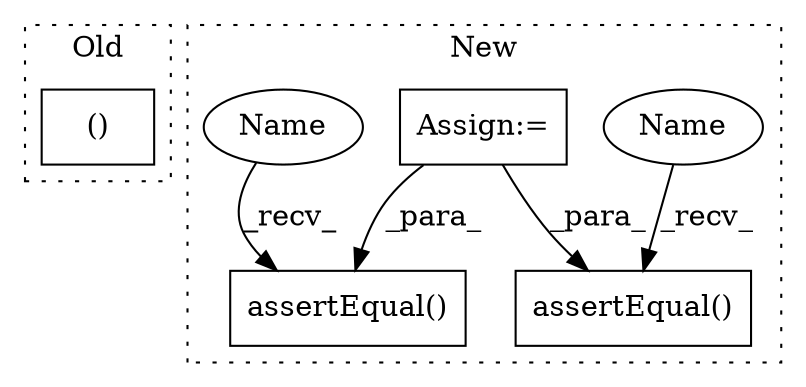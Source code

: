 digraph G {
subgraph cluster0 {
1 [label="()" a="54" s="5039" l="16" shape="box"];
label = "Old";
style="dotted";
}
subgraph cluster1 {
2 [label="assertEqual()" a="75" s="5485,5517" l="17,1" shape="box"];
3 [label="assertEqual()" a="75" s="6228,6260" l="17,1" shape="box"];
4 [label="Assign:=" a="68" s="5445" l="3" shape="box"];
5 [label="Name" a="87" s="5485" l="4" shape="ellipse"];
6 [label="Name" a="87" s="6228" l="4" shape="ellipse"];
label = "New";
style="dotted";
}
4 -> 3 [label="_para_"];
4 -> 2 [label="_para_"];
5 -> 2 [label="_recv_"];
6 -> 3 [label="_recv_"];
}